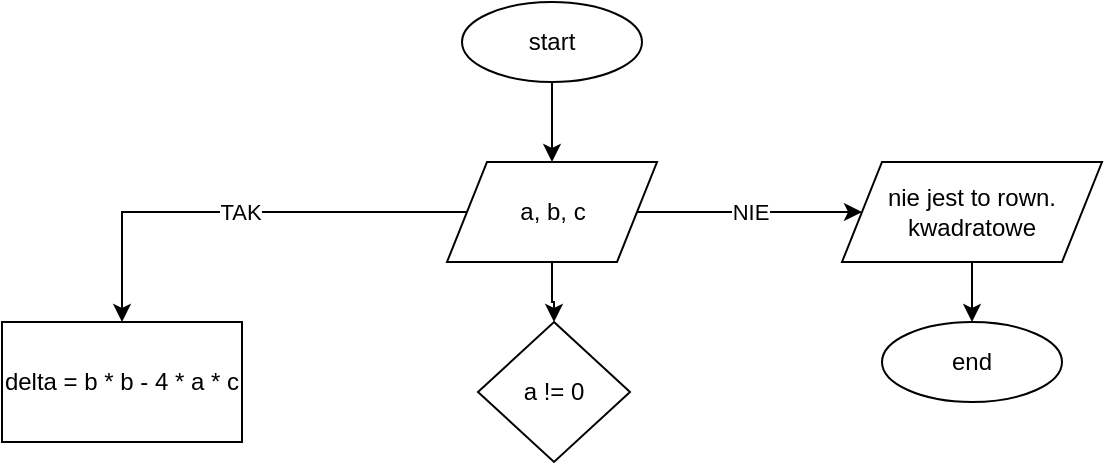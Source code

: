 <mxfile version="26.1.1">
  <diagram name="Strona-1" id="F6D2_FrjO-f445U07PHB">
    <mxGraphModel dx="1050" dy="563" grid="1" gridSize="10" guides="1" tooltips="1" connect="1" arrows="1" fold="1" page="1" pageScale="1" pageWidth="827" pageHeight="1169" math="0" shadow="0">
      <root>
        <mxCell id="0" />
        <mxCell id="1" parent="0" />
        <mxCell id="zxFe-MhAw5ysOGN5qhXj-8" value="" style="edgeStyle=orthogonalEdgeStyle;rounded=0;orthogonalLoop=1;jettySize=auto;html=1;" edge="1" parent="1" source="zxFe-MhAw5ysOGN5qhXj-1" target="zxFe-MhAw5ysOGN5qhXj-2">
          <mxGeometry relative="1" as="geometry" />
        </mxCell>
        <mxCell id="zxFe-MhAw5ysOGN5qhXj-1" value="start" style="ellipse;whiteSpace=wrap;html=1;" vertex="1" parent="1">
          <mxGeometry x="330" width="90" height="40" as="geometry" />
        </mxCell>
        <mxCell id="zxFe-MhAw5ysOGN5qhXj-9" value="NIE" style="edgeStyle=orthogonalEdgeStyle;rounded=0;orthogonalLoop=1;jettySize=auto;html=1;" edge="1" parent="1" source="zxFe-MhAw5ysOGN5qhXj-2" target="zxFe-MhAw5ysOGN5qhXj-5">
          <mxGeometry x="-0.004" relative="1" as="geometry">
            <mxPoint as="offset" />
          </mxGeometry>
        </mxCell>
        <mxCell id="zxFe-MhAw5ysOGN5qhXj-11" value="" style="edgeStyle=orthogonalEdgeStyle;rounded=0;orthogonalLoop=1;jettySize=auto;html=1;" edge="1" parent="1" source="zxFe-MhAw5ysOGN5qhXj-2" target="zxFe-MhAw5ysOGN5qhXj-3">
          <mxGeometry relative="1" as="geometry" />
        </mxCell>
        <mxCell id="zxFe-MhAw5ysOGN5qhXj-14" value="TAK" style="edgeStyle=orthogonalEdgeStyle;rounded=0;orthogonalLoop=1;jettySize=auto;html=1;entryX=0.5;entryY=0;entryDx=0;entryDy=0;" edge="1" parent="1" source="zxFe-MhAw5ysOGN5qhXj-2" target="zxFe-MhAw5ysOGN5qhXj-12">
          <mxGeometry relative="1" as="geometry">
            <mxPoint x="160" y="105" as="targetPoint" />
          </mxGeometry>
        </mxCell>
        <mxCell id="zxFe-MhAw5ysOGN5qhXj-2" value="a, b, c" style="shape=parallelogram;perimeter=parallelogramPerimeter;whiteSpace=wrap;html=1;fixedSize=1;" vertex="1" parent="1">
          <mxGeometry x="322.5" y="80" width="105" height="50" as="geometry" />
        </mxCell>
        <mxCell id="zxFe-MhAw5ysOGN5qhXj-3" value="a != 0" style="rhombus;whiteSpace=wrap;html=1;" vertex="1" parent="1">
          <mxGeometry x="338" y="160" width="76" height="70" as="geometry" />
        </mxCell>
        <mxCell id="zxFe-MhAw5ysOGN5qhXj-10" value="" style="edgeStyle=orthogonalEdgeStyle;rounded=0;orthogonalLoop=1;jettySize=auto;html=1;" edge="1" parent="1" source="zxFe-MhAw5ysOGN5qhXj-5" target="zxFe-MhAw5ysOGN5qhXj-6">
          <mxGeometry relative="1" as="geometry" />
        </mxCell>
        <mxCell id="zxFe-MhAw5ysOGN5qhXj-5" value="nie jest to rown. kwadratowe" style="shape=parallelogram;perimeter=parallelogramPerimeter;whiteSpace=wrap;html=1;fixedSize=1;" vertex="1" parent="1">
          <mxGeometry x="520" y="80" width="130" height="50" as="geometry" />
        </mxCell>
        <mxCell id="zxFe-MhAw5ysOGN5qhXj-6" value="end" style="ellipse;whiteSpace=wrap;html=1;" vertex="1" parent="1">
          <mxGeometry x="540" y="160" width="90" height="40" as="geometry" />
        </mxCell>
        <mxCell id="zxFe-MhAw5ysOGN5qhXj-12" value="delta = b * b - 4 * a * c" style="rounded=0;whiteSpace=wrap;html=1;" vertex="1" parent="1">
          <mxGeometry x="100" y="160" width="120" height="60" as="geometry" />
        </mxCell>
      </root>
    </mxGraphModel>
  </diagram>
</mxfile>
